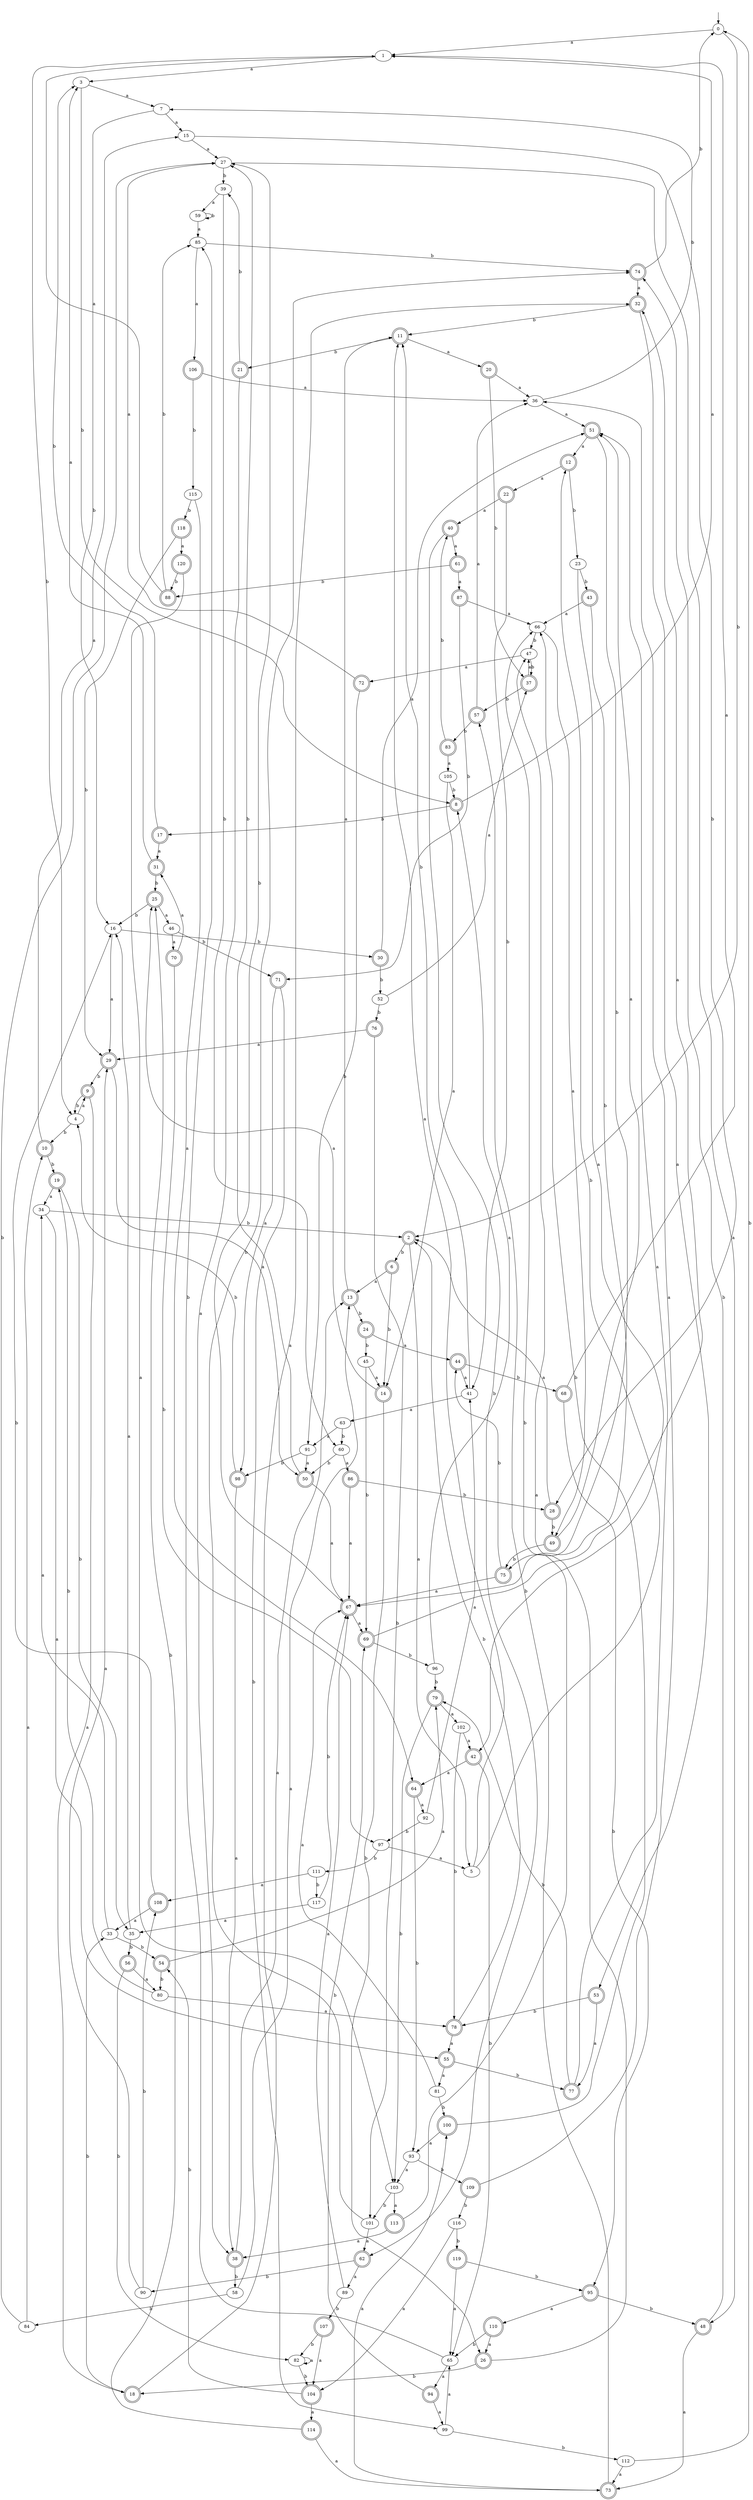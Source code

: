digraph RandomDFA {
  __start0 [label="", shape=none];
  __start0 -> 0 [label=""];
  0 [shape=circle]
  0 -> 1 [label="a"]
  0 -> 2 [label="b"]
  1
  1 -> 3 [label="a"]
  1 -> 4 [label="b"]
  2 [shape=doublecircle]
  2 -> 5 [label="a"]
  2 -> 6 [label="b"]
  3
  3 -> 7 [label="a"]
  3 -> 8 [label="b"]
  4
  4 -> 9 [label="a"]
  4 -> 10 [label="b"]
  5
  5 -> 11 [label="a"]
  5 -> 12 [label="b"]
  6 [shape=doublecircle]
  6 -> 13 [label="a"]
  6 -> 14 [label="b"]
  7
  7 -> 15 [label="a"]
  7 -> 16 [label="b"]
  8 [shape=doublecircle]
  8 -> 1 [label="a"]
  8 -> 17 [label="b"]
  9 [shape=doublecircle]
  9 -> 18 [label="a"]
  9 -> 4 [label="b"]
  10 [shape=doublecircle]
  10 -> 15 [label="a"]
  10 -> 19 [label="b"]
  11 [shape=doublecircle]
  11 -> 20 [label="a"]
  11 -> 21 [label="b"]
  12 [shape=doublecircle]
  12 -> 22 [label="a"]
  12 -> 23 [label="b"]
  13 [shape=doublecircle]
  13 -> 11 [label="a"]
  13 -> 24 [label="b"]
  14 [shape=doublecircle]
  14 -> 25 [label="a"]
  14 -> 26 [label="b"]
  15
  15 -> 27 [label="a"]
  15 -> 28 [label="b"]
  16
  16 -> 29 [label="a"]
  16 -> 30 [label="b"]
  17 [shape=doublecircle]
  17 -> 31 [label="a"]
  17 -> 3 [label="b"]
  18 [shape=doublecircle]
  18 -> 32 [label="a"]
  18 -> 33 [label="b"]
  19 [shape=doublecircle]
  19 -> 34 [label="a"]
  19 -> 35 [label="b"]
  20 [shape=doublecircle]
  20 -> 36 [label="a"]
  20 -> 37 [label="b"]
  21 [shape=doublecircle]
  21 -> 38 [label="a"]
  21 -> 39 [label="b"]
  22 [shape=doublecircle]
  22 -> 40 [label="a"]
  22 -> 41 [label="b"]
  23
  23 -> 42 [label="a"]
  23 -> 43 [label="b"]
  24 [shape=doublecircle]
  24 -> 44 [label="a"]
  24 -> 45 [label="b"]
  25 [shape=doublecircle]
  25 -> 46 [label="a"]
  25 -> 16 [label="b"]
  26 [shape=doublecircle]
  26 -> 47 [label="a"]
  26 -> 18 [label="b"]
  27
  27 -> 48 [label="a"]
  27 -> 39 [label="b"]
  28 [shape=doublecircle]
  28 -> 2 [label="a"]
  28 -> 49 [label="b"]
  29 [shape=doublecircle]
  29 -> 50 [label="a"]
  29 -> 9 [label="b"]
  30 [shape=doublecircle]
  30 -> 51 [label="a"]
  30 -> 52 [label="b"]
  31 [shape=doublecircle]
  31 -> 3 [label="a"]
  31 -> 25 [label="b"]
  32 [shape=doublecircle]
  32 -> 53 [label="a"]
  32 -> 11 [label="b"]
  33
  33 -> 34 [label="a"]
  33 -> 54 [label="b"]
  34
  34 -> 55 [label="a"]
  34 -> 2 [label="b"]
  35
  35 -> 16 [label="a"]
  35 -> 56 [label="b"]
  36
  36 -> 51 [label="a"]
  36 -> 7 [label="b"]
  37 [shape=doublecircle]
  37 -> 47 [label="a"]
  37 -> 57 [label="b"]
  38 [shape=doublecircle]
  38 -> 13 [label="a"]
  38 -> 58 [label="b"]
  39
  39 -> 59 [label="a"]
  39 -> 60 [label="b"]
  40 [shape=doublecircle]
  40 -> 61 [label="a"]
  40 -> 62 [label="b"]
  41
  41 -> 63 [label="a"]
  41 -> 11 [label="b"]
  42 [shape=doublecircle]
  42 -> 64 [label="a"]
  42 -> 65 [label="b"]
  43 [shape=doublecircle]
  43 -> 66 [label="a"]
  43 -> 67 [label="b"]
  44 [shape=doublecircle]
  44 -> 41 [label="a"]
  44 -> 68 [label="b"]
  45
  45 -> 14 [label="a"]
  45 -> 69 [label="b"]
  46
  46 -> 70 [label="a"]
  46 -> 71 [label="b"]
  47
  47 -> 72 [label="a"]
  47 -> 37 [label="b"]
  48 [shape=doublecircle]
  48 -> 73 [label="a"]
  48 -> 74 [label="b"]
  49 [shape=doublecircle]
  49 -> 51 [label="a"]
  49 -> 75 [label="b"]
  50 [shape=doublecircle]
  50 -> 67 [label="a"]
  50 -> 27 [label="b"]
  51 [shape=doublecircle]
  51 -> 12 [label="a"]
  51 -> 75 [label="b"]
  52
  52 -> 37 [label="a"]
  52 -> 76 [label="b"]
  53 [shape=doublecircle]
  53 -> 77 [label="a"]
  53 -> 78 [label="b"]
  54 [shape=doublecircle]
  54 -> 79 [label="a"]
  54 -> 80 [label="b"]
  55 [shape=doublecircle]
  55 -> 81 [label="a"]
  55 -> 77 [label="b"]
  56 [shape=doublecircle]
  56 -> 80 [label="a"]
  56 -> 82 [label="b"]
  57 [shape=doublecircle]
  57 -> 36 [label="a"]
  57 -> 83 [label="b"]
  58
  58 -> 13 [label="a"]
  58 -> 84 [label="b"]
  59
  59 -> 85 [label="a"]
  59 -> 59 [label="b"]
  60
  60 -> 86 [label="a"]
  60 -> 50 [label="b"]
  61 [shape=doublecircle]
  61 -> 87 [label="a"]
  61 -> 88 [label="b"]
  62 [shape=doublecircle]
  62 -> 89 [label="a"]
  62 -> 90 [label="b"]
  63
  63 -> 91 [label="a"]
  63 -> 60 [label="b"]
  64 [shape=doublecircle]
  64 -> 92 [label="a"]
  64 -> 93 [label="b"]
  65
  65 -> 94 [label="a"]
  65 -> 85 [label="b"]
  66
  66 -> 49 [label="a"]
  66 -> 47 [label="b"]
  67 [shape=doublecircle]
  67 -> 69 [label="a"]
  67 -> 27 [label="b"]
  68 [shape=doublecircle]
  68 -> 1 [label="a"]
  68 -> 95 [label="b"]
  69 [shape=doublecircle]
  69 -> 32 [label="a"]
  69 -> 96 [label="b"]
  70 [shape=doublecircle]
  70 -> 31 [label="a"]
  70 -> 97 [label="b"]
  71 [shape=doublecircle]
  71 -> 98 [label="a"]
  71 -> 99 [label="b"]
  72 [shape=doublecircle]
  72 -> 27 [label="a"]
  72 -> 91 [label="b"]
  73 [shape=doublecircle]
  73 -> 100 [label="a"]
  73 -> 57 [label="b"]
  74 [shape=doublecircle]
  74 -> 32 [label="a"]
  74 -> 0 [label="b"]
  75 [shape=doublecircle]
  75 -> 67 [label="a"]
  75 -> 44 [label="b"]
  76 [shape=doublecircle]
  76 -> 29 [label="a"]
  76 -> 101 [label="b"]
  77 [shape=doublecircle]
  77 -> 51 [label="a"]
  77 -> 79 [label="b"]
  78 [shape=doublecircle]
  78 -> 55 [label="a"]
  78 -> 2 [label="b"]
  79 [shape=doublecircle]
  79 -> 102 [label="a"]
  79 -> 103 [label="b"]
  80
  80 -> 78 [label="a"]
  80 -> 19 [label="b"]
  81
  81 -> 67 [label="a"]
  81 -> 100 [label="b"]
  82
  82 -> 82 [label="a"]
  82 -> 104 [label="b"]
  83 [shape=doublecircle]
  83 -> 105 [label="a"]
  83 -> 40 [label="b"]
  84
  84 -> 10 [label="a"]
  84 -> 27 [label="b"]
  85
  85 -> 106 [label="a"]
  85 -> 74 [label="b"]
  86 [shape=doublecircle]
  86 -> 67 [label="a"]
  86 -> 28 [label="b"]
  87 [shape=doublecircle]
  87 -> 66 [label="a"]
  87 -> 71 [label="b"]
  88 [shape=doublecircle]
  88 -> 1 [label="a"]
  88 -> 85 [label="b"]
  89
  89 -> 67 [label="a"]
  89 -> 107 [label="b"]
  90
  90 -> 29 [label="a"]
  90 -> 108 [label="b"]
  91
  91 -> 50 [label="a"]
  91 -> 98 [label="b"]
  92
  92 -> 41 [label="a"]
  92 -> 97 [label="b"]
  93
  93 -> 103 [label="a"]
  93 -> 109 [label="b"]
  94 [shape=doublecircle]
  94 -> 99 [label="a"]
  94 -> 69 [label="b"]
  95 [shape=doublecircle]
  95 -> 110 [label="a"]
  95 -> 48 [label="b"]
  96
  96 -> 8 [label="a"]
  96 -> 79 [label="b"]
  97
  97 -> 5 [label="a"]
  97 -> 111 [label="b"]
  98 [shape=doublecircle]
  98 -> 38 [label="a"]
  98 -> 4 [label="b"]
  99
  99 -> 65 [label="a"]
  99 -> 112 [label="b"]
  100 [shape=doublecircle]
  100 -> 93 [label="a"]
  100 -> 66 [label="b"]
  101
  101 -> 62 [label="a"]
  101 -> 74 [label="b"]
  102
  102 -> 42 [label="a"]
  102 -> 78 [label="b"]
  103
  103 -> 113 [label="a"]
  103 -> 101 [label="b"]
  104 [shape=doublecircle]
  104 -> 114 [label="a"]
  104 -> 54 [label="b"]
  105
  105 -> 14 [label="a"]
  105 -> 8 [label="b"]
  106 [shape=doublecircle]
  106 -> 36 [label="a"]
  106 -> 115 [label="b"]
  107 [shape=doublecircle]
  107 -> 104 [label="a"]
  107 -> 82 [label="b"]
  108 [shape=doublecircle]
  108 -> 33 [label="a"]
  108 -> 16 [label="b"]
  109 [shape=doublecircle]
  109 -> 36 [label="a"]
  109 -> 116 [label="b"]
  110 [shape=doublecircle]
  110 -> 26 [label="a"]
  110 -> 65 [label="b"]
  111
  111 -> 108 [label="a"]
  111 -> 117 [label="b"]
  112
  112 -> 73 [label="a"]
  112 -> 0 [label="b"]
  113 [shape=doublecircle]
  113 -> 38 [label="a"]
  113 -> 66 [label="b"]
  114 [shape=doublecircle]
  114 -> 73 [label="a"]
  114 -> 25 [label="b"]
  115
  115 -> 64 [label="a"]
  115 -> 118 [label="b"]
  116
  116 -> 104 [label="a"]
  116 -> 119 [label="b"]
  117
  117 -> 35 [label="a"]
  117 -> 67 [label="b"]
  118 [shape=doublecircle]
  118 -> 120 [label="a"]
  118 -> 29 [label="b"]
  119 [shape=doublecircle]
  119 -> 65 [label="a"]
  119 -> 95 [label="b"]
  120 [shape=doublecircle]
  120 -> 103 [label="a"]
  120 -> 88 [label="b"]
}
